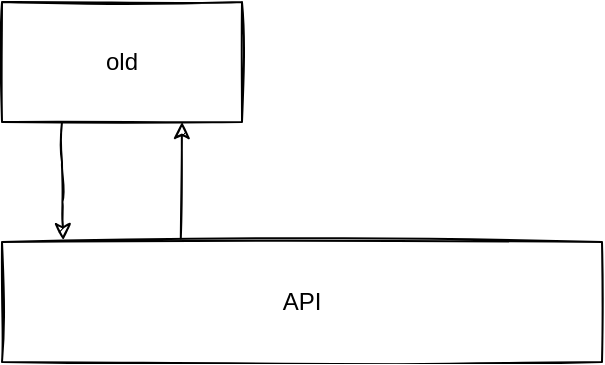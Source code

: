 <mxfile version="17.5.0" type="device"><diagram id="A66MOjhRMqQEQmwC955V" name="Page-1"><mxGraphModel dx="700" dy="786" grid="1" gridSize="10" guides="1" tooltips="1" connect="1" arrows="1" fold="1" page="1" pageScale="1" pageWidth="850" pageHeight="1100" math="0" shadow="0"><root><mxCell id="0"/><mxCell id="1" parent="0"/><mxCell id="4C_0A6vL7cNTkC80r14q-5" style="edgeStyle=orthogonalEdgeStyle;sketch=1;orthogonalLoop=1;jettySize=auto;html=1;exitX=0.25;exitY=1;exitDx=0;exitDy=0;entryX=0.102;entryY=-0.015;entryDx=0;entryDy=0;entryPerimeter=0;" parent="1" source="4C_0A6vL7cNTkC80r14q-1" target="4C_0A6vL7cNTkC80r14q-3" edge="1"><mxGeometry relative="1" as="geometry"/></mxCell><mxCell id="4C_0A6vL7cNTkC80r14q-1" value="old" style="rounded=0;whiteSpace=wrap;html=1;sketch=1;" parent="1" vertex="1"><mxGeometry x="160" y="360" width="120" height="60" as="geometry"/></mxCell><mxCell id="4C_0A6vL7cNTkC80r14q-3" value="API" style="rounded=0;whiteSpace=wrap;html=1;sketch=1;" parent="1" vertex="1"><mxGeometry x="160" y="480" width="300" height="60" as="geometry"/></mxCell><mxCell id="4C_0A6vL7cNTkC80r14q-8" value="" style="endArrow=classic;html=1;sketch=1;exitX=0.298;exitY=-0.03;exitDx=0;exitDy=0;entryX=0.75;entryY=1;entryDx=0;entryDy=0;exitPerimeter=0;" parent="1" source="4C_0A6vL7cNTkC80r14q-3" target="4C_0A6vL7cNTkC80r14q-1" edge="1"><mxGeometry width="50" height="50" relative="1" as="geometry"><mxPoint x="270" y="450" as="sourcePoint"/><mxPoint x="320" y="400" as="targetPoint"/></mxGeometry></mxCell></root></mxGraphModel></diagram></mxfile>